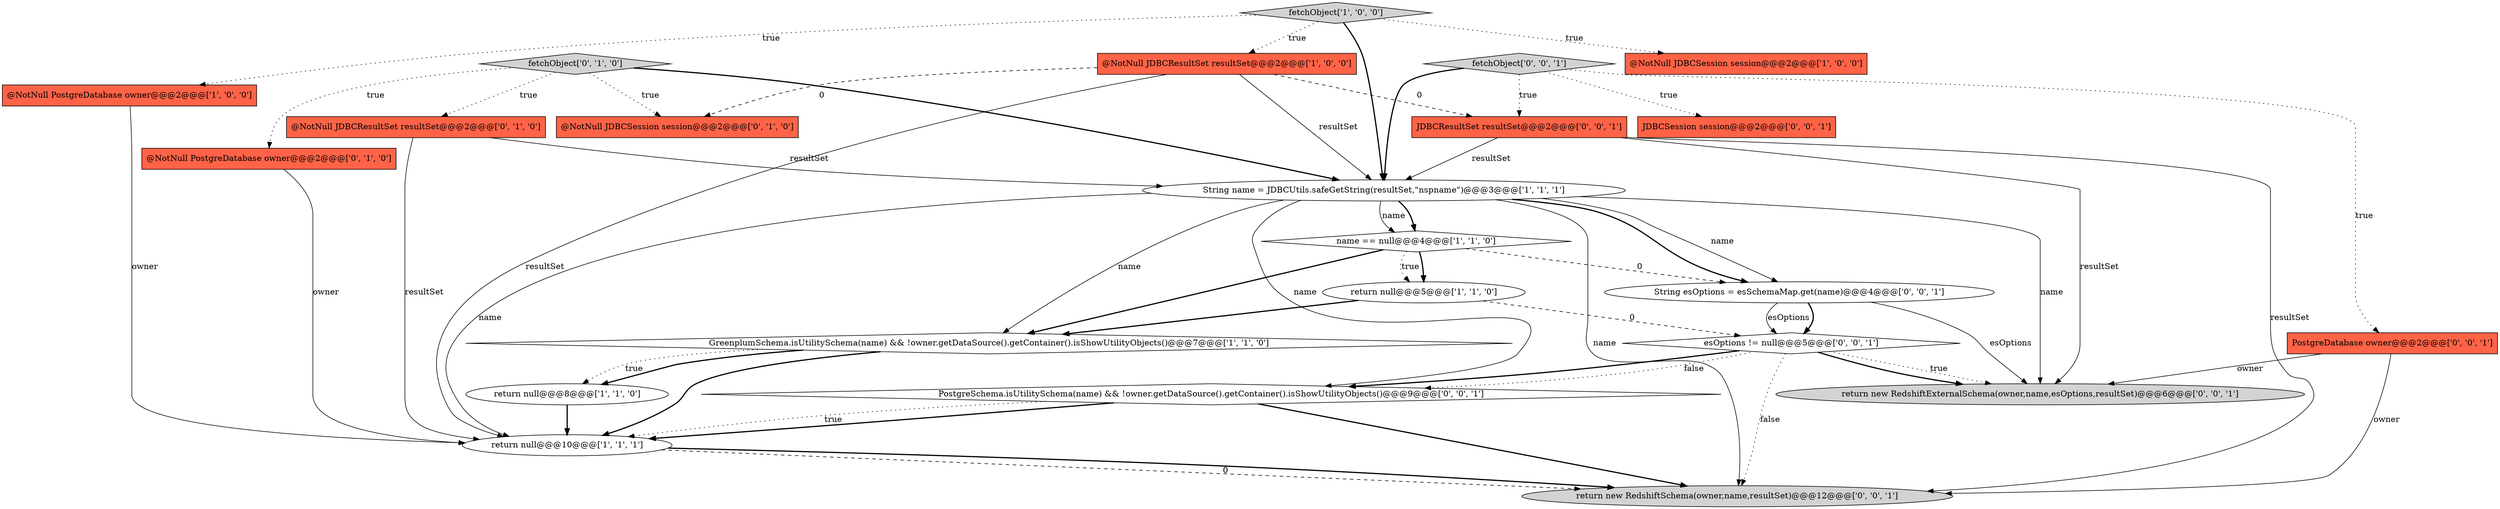 digraph {
17 [style = filled, label = "return new RedshiftExternalSchema(owner,name,esOptions,resultSet)@@@6@@@['0', '0', '1']", fillcolor = lightgray, shape = ellipse image = "AAA0AAABBB3BBB"];
3 [style = filled, label = "fetchObject['1', '0', '0']", fillcolor = lightgray, shape = diamond image = "AAA0AAABBB1BBB"];
4 [style = filled, label = "return null@@@10@@@['1', '1', '1']", fillcolor = white, shape = ellipse image = "AAA0AAABBB1BBB"];
12 [style = filled, label = "@NotNull JDBCResultSet resultSet@@@2@@@['0', '1', '0']", fillcolor = tomato, shape = box image = "AAA0AAABBB2BBB"];
22 [style = filled, label = "String esOptions = esSchemaMap.get(name)@@@4@@@['0', '0', '1']", fillcolor = white, shape = ellipse image = "AAA0AAABBB3BBB"];
2 [style = filled, label = "return null@@@5@@@['1', '1', '0']", fillcolor = white, shape = ellipse image = "AAA0AAABBB1BBB"];
11 [style = filled, label = "@NotNull PostgreDatabase owner@@@2@@@['0', '1', '0']", fillcolor = tomato, shape = box image = "AAA0AAABBB2BBB"];
8 [style = filled, label = "@NotNull JDBCSession session@@@2@@@['1', '0', '0']", fillcolor = tomato, shape = box image = "AAA0AAABBB1BBB"];
5 [style = filled, label = "return null@@@8@@@['1', '1', '0']", fillcolor = white, shape = ellipse image = "AAA0AAABBB1BBB"];
9 [style = filled, label = "@NotNull JDBCResultSet resultSet@@@2@@@['1', '0', '0']", fillcolor = tomato, shape = box image = "AAA1AAABBB1BBB"];
19 [style = filled, label = "JDBCResultSet resultSet@@@2@@@['0', '0', '1']", fillcolor = tomato, shape = box image = "AAA0AAABBB3BBB"];
0 [style = filled, label = "GreenplumSchema.isUtilitySchema(name) && !owner.getDataSource().getContainer().isShowUtilityObjects()@@@7@@@['1', '1', '0']", fillcolor = white, shape = diamond image = "AAA0AAABBB1BBB"];
13 [style = filled, label = "@NotNull JDBCSession session@@@2@@@['0', '1', '0']", fillcolor = tomato, shape = box image = "AAA1AAABBB2BBB"];
6 [style = filled, label = "String name = JDBCUtils.safeGetString(resultSet,\"nspname\")@@@3@@@['1', '1', '1']", fillcolor = white, shape = ellipse image = "AAA0AAABBB1BBB"];
21 [style = filled, label = "fetchObject['0', '0', '1']", fillcolor = lightgray, shape = diamond image = "AAA0AAABBB3BBB"];
1 [style = filled, label = "name == null@@@4@@@['1', '1', '0']", fillcolor = white, shape = diamond image = "AAA0AAABBB1BBB"];
15 [style = filled, label = "JDBCSession session@@@2@@@['0', '0', '1']", fillcolor = tomato, shape = box image = "AAA0AAABBB3BBB"];
18 [style = filled, label = "return new RedshiftSchema(owner,name,resultSet)@@@12@@@['0', '0', '1']", fillcolor = lightgray, shape = ellipse image = "AAA0AAABBB3BBB"];
10 [style = filled, label = "fetchObject['0', '1', '0']", fillcolor = lightgray, shape = diamond image = "AAA0AAABBB2BBB"];
14 [style = filled, label = "PostgreDatabase owner@@@2@@@['0', '0', '1']", fillcolor = tomato, shape = box image = "AAA0AAABBB3BBB"];
20 [style = filled, label = "PostgreSchema.isUtilitySchema(name) && !owner.getDataSource().getContainer().isShowUtilityObjects()@@@9@@@['0', '0', '1']", fillcolor = white, shape = diamond image = "AAA0AAABBB3BBB"];
16 [style = filled, label = "esOptions != null@@@5@@@['0', '0', '1']", fillcolor = white, shape = diamond image = "AAA0AAABBB3BBB"];
7 [style = filled, label = "@NotNull PostgreDatabase owner@@@2@@@['1', '0', '0']", fillcolor = tomato, shape = box image = "AAA0AAABBB1BBB"];
4->18 [style = dashed, label="0"];
6->4 [style = solid, label="name"];
3->7 [style = dotted, label="true"];
10->12 [style = dotted, label="true"];
0->5 [style = dotted, label="true"];
21->15 [style = dotted, label="true"];
21->6 [style = bold, label=""];
6->22 [style = bold, label=""];
22->16 [style = bold, label=""];
16->18 [style = dotted, label="false"];
14->18 [style = solid, label="owner"];
16->17 [style = dotted, label="true"];
6->18 [style = solid, label="name"];
3->6 [style = bold, label=""];
4->18 [style = bold, label=""];
9->4 [style = solid, label="resultSet"];
7->4 [style = solid, label="owner"];
6->20 [style = solid, label="name"];
1->0 [style = bold, label=""];
16->17 [style = bold, label=""];
3->9 [style = dotted, label="true"];
10->6 [style = bold, label=""];
1->22 [style = dashed, label="0"];
20->4 [style = bold, label=""];
12->6 [style = solid, label="resultSet"];
19->17 [style = solid, label="resultSet"];
19->18 [style = solid, label="resultSet"];
6->1 [style = bold, label=""];
20->18 [style = bold, label=""];
9->19 [style = dashed, label="0"];
6->0 [style = solid, label="name"];
2->0 [style = bold, label=""];
11->4 [style = solid, label="owner"];
16->20 [style = dotted, label="false"];
10->13 [style = dotted, label="true"];
10->11 [style = dotted, label="true"];
19->6 [style = solid, label="resultSet"];
22->16 [style = solid, label="esOptions"];
22->17 [style = solid, label="esOptions"];
0->4 [style = bold, label=""];
20->4 [style = dotted, label="true"];
2->16 [style = dashed, label="0"];
21->19 [style = dotted, label="true"];
5->4 [style = bold, label=""];
9->13 [style = dashed, label="0"];
21->14 [style = dotted, label="true"];
1->2 [style = bold, label=""];
14->17 [style = solid, label="owner"];
12->4 [style = solid, label="resultSet"];
1->2 [style = dotted, label="true"];
16->20 [style = bold, label=""];
3->8 [style = dotted, label="true"];
6->22 [style = solid, label="name"];
6->17 [style = solid, label="name"];
0->5 [style = bold, label=""];
9->6 [style = solid, label="resultSet"];
6->1 [style = solid, label="name"];
}
